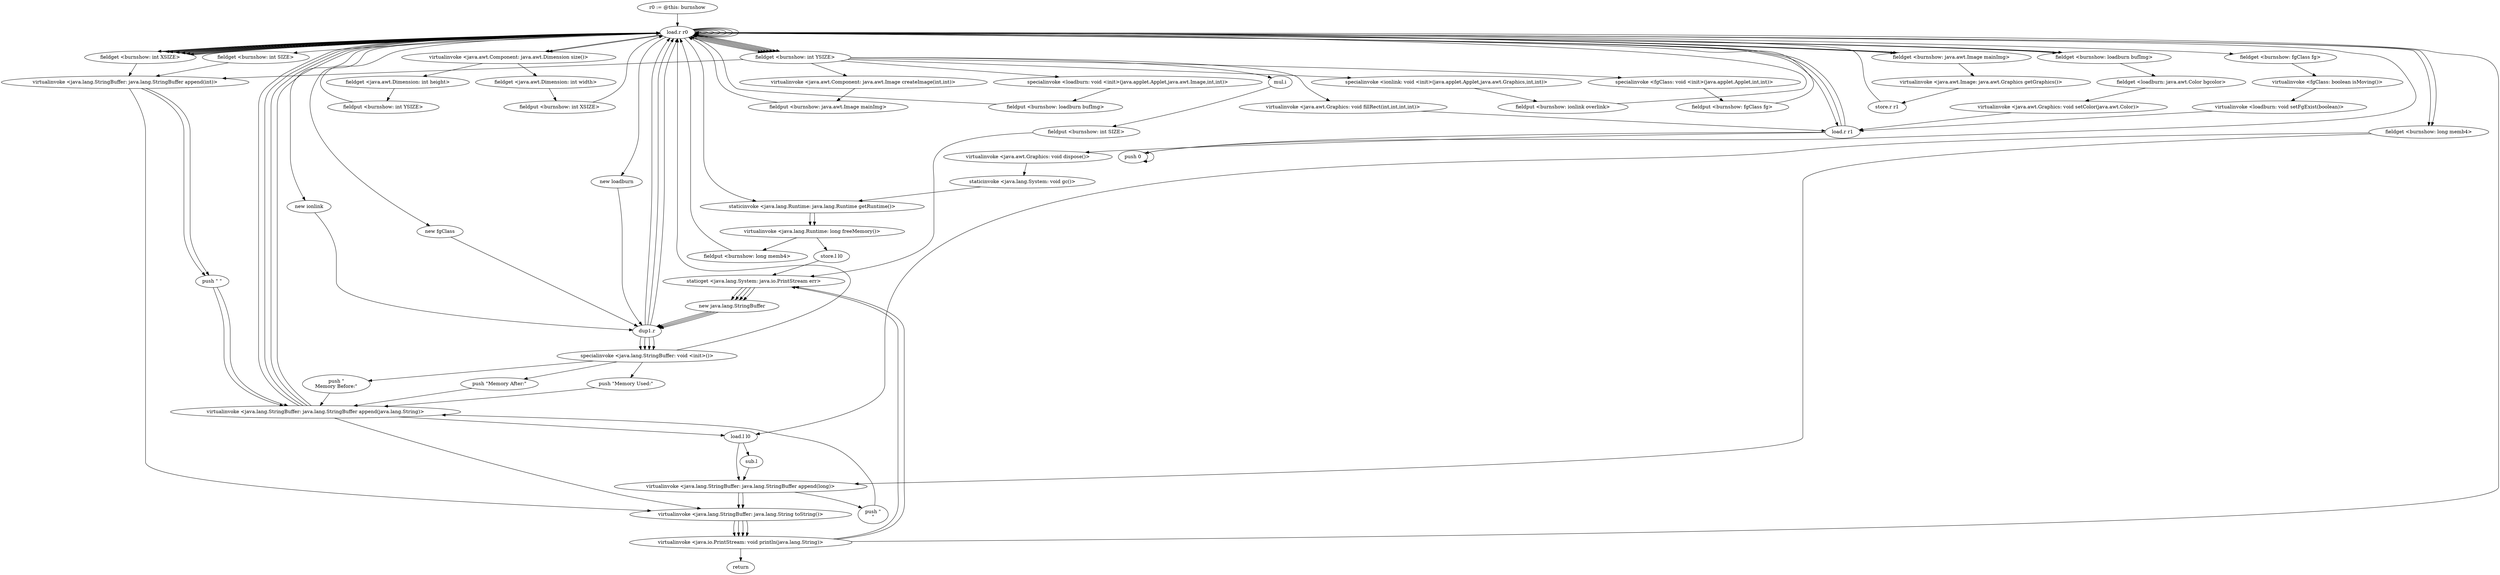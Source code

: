 digraph "" {
    "r0 := @this: burnshow"
    "load.r r0"
    "r0 := @this: burnshow"->"load.r r0";
    "staticinvoke <java.lang.Runtime: java.lang.Runtime getRuntime()>"
    "load.r r0"->"staticinvoke <java.lang.Runtime: java.lang.Runtime getRuntime()>";
    "virtualinvoke <java.lang.Runtime: long freeMemory()>"
    "staticinvoke <java.lang.Runtime: java.lang.Runtime getRuntime()>"->"virtualinvoke <java.lang.Runtime: long freeMemory()>";
    "fieldput <burnshow: long memb4>"
    "virtualinvoke <java.lang.Runtime: long freeMemory()>"->"fieldput <burnshow: long memb4>";
    "fieldput <burnshow: long memb4>"->"load.r r0";
    "load.r r0"->"load.r r0";
    "virtualinvoke <java.awt.Component: java.awt.Dimension size()>"
    "load.r r0"->"virtualinvoke <java.awt.Component: java.awt.Dimension size()>";
    "fieldget <java.awt.Dimension: int width>"
    "virtualinvoke <java.awt.Component: java.awt.Dimension size()>"->"fieldget <java.awt.Dimension: int width>";
    "fieldput <burnshow: int XSIZE>"
    "fieldget <java.awt.Dimension: int width>"->"fieldput <burnshow: int XSIZE>";
    "fieldput <burnshow: int XSIZE>"->"load.r r0";
    "load.r r0"->"load.r r0";
    "load.r r0"->"virtualinvoke <java.awt.Component: java.awt.Dimension size()>";
    "fieldget <java.awt.Dimension: int height>"
    "virtualinvoke <java.awt.Component: java.awt.Dimension size()>"->"fieldget <java.awt.Dimension: int height>";
    "fieldput <burnshow: int YSIZE>"
    "fieldget <java.awt.Dimension: int height>"->"fieldput <burnshow: int YSIZE>";
    "fieldput <burnshow: int YSIZE>"->"load.r r0";
    "load.r r0"->"load.r r0";
    "fieldget <burnshow: int XSIZE>"
    "load.r r0"->"fieldget <burnshow: int XSIZE>";
    "fieldget <burnshow: int XSIZE>"->"load.r r0";
    "fieldget <burnshow: int YSIZE>"
    "load.r r0"->"fieldget <burnshow: int YSIZE>";
    "mul.i"
    "fieldget <burnshow: int YSIZE>"->"mul.i";
    "fieldput <burnshow: int SIZE>"
    "mul.i"->"fieldput <burnshow: int SIZE>";
    "staticget <java.lang.System: java.io.PrintStream err>"
    "fieldput <burnshow: int SIZE>"->"staticget <java.lang.System: java.io.PrintStream err>";
    "new java.lang.StringBuffer"
    "staticget <java.lang.System: java.io.PrintStream err>"->"new java.lang.StringBuffer";
    "dup1.r"
    "new java.lang.StringBuffer"->"dup1.r";
    "specialinvoke <java.lang.StringBuffer: void <init>()>"
    "dup1.r"->"specialinvoke <java.lang.StringBuffer: void <init>()>";
    "specialinvoke <java.lang.StringBuffer: void <init>()>"->"load.r r0";
    "load.r r0"->"fieldget <burnshow: int XSIZE>";
    "virtualinvoke <java.lang.StringBuffer: java.lang.StringBuffer append(int)>"
    "fieldget <burnshow: int XSIZE>"->"virtualinvoke <java.lang.StringBuffer: java.lang.StringBuffer append(int)>";
    "push \" \""
    "virtualinvoke <java.lang.StringBuffer: java.lang.StringBuffer append(int)>"->"push \" \"";
    "virtualinvoke <java.lang.StringBuffer: java.lang.StringBuffer append(java.lang.String)>"
    "push \" \""->"virtualinvoke <java.lang.StringBuffer: java.lang.StringBuffer append(java.lang.String)>";
    "virtualinvoke <java.lang.StringBuffer: java.lang.StringBuffer append(java.lang.String)>"->"load.r r0";
    "load.r r0"->"fieldget <burnshow: int YSIZE>";
    "fieldget <burnshow: int YSIZE>"->"virtualinvoke <java.lang.StringBuffer: java.lang.StringBuffer append(int)>";
    "virtualinvoke <java.lang.StringBuffer: java.lang.StringBuffer append(int)>"->"push \" \"";
    "push \" \""->"virtualinvoke <java.lang.StringBuffer: java.lang.StringBuffer append(java.lang.String)>";
    "virtualinvoke <java.lang.StringBuffer: java.lang.StringBuffer append(java.lang.String)>"->"load.r r0";
    "fieldget <burnshow: int SIZE>"
    "load.r r0"->"fieldget <burnshow: int SIZE>";
    "fieldget <burnshow: int SIZE>"->"virtualinvoke <java.lang.StringBuffer: java.lang.StringBuffer append(int)>";
    "virtualinvoke <java.lang.StringBuffer: java.lang.String toString()>"
    "virtualinvoke <java.lang.StringBuffer: java.lang.StringBuffer append(int)>"->"virtualinvoke <java.lang.StringBuffer: java.lang.String toString()>";
    "virtualinvoke <java.io.PrintStream: void println(java.lang.String)>"
    "virtualinvoke <java.lang.StringBuffer: java.lang.String toString()>"->"virtualinvoke <java.io.PrintStream: void println(java.lang.String)>";
    "virtualinvoke <java.io.PrintStream: void println(java.lang.String)>"->"load.r r0";
    "load.r r0"->"load.r r0";
    "load.r r0"->"load.r r0";
    "load.r r0"->"fieldget <burnshow: int XSIZE>";
    "fieldget <burnshow: int XSIZE>"->"load.r r0";
    "load.r r0"->"fieldget <burnshow: int YSIZE>";
    "virtualinvoke <java.awt.Component: java.awt.Image createImage(int,int)>"
    "fieldget <burnshow: int YSIZE>"->"virtualinvoke <java.awt.Component: java.awt.Image createImage(int,int)>";
    "fieldput <burnshow: java.awt.Image mainImg>"
    "virtualinvoke <java.awt.Component: java.awt.Image createImage(int,int)>"->"fieldput <burnshow: java.awt.Image mainImg>";
    "fieldput <burnshow: java.awt.Image mainImg>"->"load.r r0";
    "fieldget <burnshow: java.awt.Image mainImg>"
    "load.r r0"->"fieldget <burnshow: java.awt.Image mainImg>";
    "virtualinvoke <java.awt.Image: java.awt.Graphics getGraphics()>"
    "fieldget <burnshow: java.awt.Image mainImg>"->"virtualinvoke <java.awt.Image: java.awt.Graphics getGraphics()>";
    "store.r r1"
    "virtualinvoke <java.awt.Image: java.awt.Graphics getGraphics()>"->"store.r r1";
    "store.r r1"->"load.r r0";
    "new loadburn"
    "load.r r0"->"new loadburn";
    "new loadburn"->"dup1.r";
    "dup1.r"->"load.r r0";
    "load.r r0"->"load.r r0";
    "load.r r0"->"fieldget <burnshow: java.awt.Image mainImg>";
    "fieldget <burnshow: java.awt.Image mainImg>"->"load.r r0";
    "load.r r0"->"fieldget <burnshow: int XSIZE>";
    "fieldget <burnshow: int XSIZE>"->"load.r r0";
    "load.r r0"->"fieldget <burnshow: int YSIZE>";
    "specialinvoke <loadburn: void <init>(java.applet.Applet,java.awt.Image,int,int)>"
    "fieldget <burnshow: int YSIZE>"->"specialinvoke <loadburn: void <init>(java.applet.Applet,java.awt.Image,int,int)>";
    "fieldput <burnshow: loadburn bufImg>"
    "specialinvoke <loadburn: void <init>(java.applet.Applet,java.awt.Image,int,int)>"->"fieldput <burnshow: loadburn bufImg>";
    "fieldput <burnshow: loadburn bufImg>"->"load.r r0";
    "new ionlink"
    "load.r r0"->"new ionlink";
    "new ionlink"->"dup1.r";
    "dup1.r"->"load.r r0";
    "load.r r1"
    "load.r r0"->"load.r r1";
    "load.r r1"->"load.r r0";
    "load.r r0"->"fieldget <burnshow: int XSIZE>";
    "fieldget <burnshow: int XSIZE>"->"load.r r0";
    "load.r r0"->"fieldget <burnshow: int YSIZE>";
    "specialinvoke <ionlink: void <init>(java.applet.Applet,java.awt.Graphics,int,int)>"
    "fieldget <burnshow: int YSIZE>"->"specialinvoke <ionlink: void <init>(java.applet.Applet,java.awt.Graphics,int,int)>";
    "fieldput <burnshow: ionlink overlink>"
    "specialinvoke <ionlink: void <init>(java.applet.Applet,java.awt.Graphics,int,int)>"->"fieldput <burnshow: ionlink overlink>";
    "fieldput <burnshow: ionlink overlink>"->"load.r r0";
    "new fgClass"
    "load.r r0"->"new fgClass";
    "new fgClass"->"dup1.r";
    "dup1.r"->"load.r r0";
    "load.r r0"->"load.r r0";
    "load.r r0"->"fieldget <burnshow: int XSIZE>";
    "fieldget <burnshow: int XSIZE>"->"load.r r0";
    "load.r r0"->"fieldget <burnshow: int YSIZE>";
    "specialinvoke <fgClass: void <init>(java.applet.Applet,int,int)>"
    "fieldget <burnshow: int YSIZE>"->"specialinvoke <fgClass: void <init>(java.applet.Applet,int,int)>";
    "fieldput <burnshow: fgClass fg>"
    "specialinvoke <fgClass: void <init>(java.applet.Applet,int,int)>"->"fieldput <burnshow: fgClass fg>";
    "fieldput <burnshow: fgClass fg>"->"load.r r0";
    "fieldget <burnshow: loadburn bufImg>"
    "load.r r0"->"fieldget <burnshow: loadburn bufImg>";
    "fieldget <burnshow: loadburn bufImg>"->"load.r r0";
    "fieldget <burnshow: fgClass fg>"
    "load.r r0"->"fieldget <burnshow: fgClass fg>";
    "virtualinvoke <fgClass: boolean isMoving()>"
    "fieldget <burnshow: fgClass fg>"->"virtualinvoke <fgClass: boolean isMoving()>";
    "virtualinvoke <loadburn: void setFgExist(boolean)>"
    "virtualinvoke <fgClass: boolean isMoving()>"->"virtualinvoke <loadburn: void setFgExist(boolean)>";
    "virtualinvoke <loadburn: void setFgExist(boolean)>"->"load.r r1";
    "load.r r1"->"load.r r0";
    "load.r r0"->"fieldget <burnshow: loadburn bufImg>";
    "fieldget <loadburn: java.awt.Color bgcolor>"
    "fieldget <burnshow: loadburn bufImg>"->"fieldget <loadburn: java.awt.Color bgcolor>";
    "virtualinvoke <java.awt.Graphics: void setColor(java.awt.Color)>"
    "fieldget <loadburn: java.awt.Color bgcolor>"->"virtualinvoke <java.awt.Graphics: void setColor(java.awt.Color)>";
    "virtualinvoke <java.awt.Graphics: void setColor(java.awt.Color)>"->"load.r r1";
    "push 0"
    "load.r r1"->"push 0";
    "push 0"->"push 0";
    "push 0"->"load.r r0";
    "load.r r0"->"fieldget <burnshow: int XSIZE>";
    "fieldget <burnshow: int XSIZE>"->"load.r r0";
    "load.r r0"->"fieldget <burnshow: int YSIZE>";
    "virtualinvoke <java.awt.Graphics: void fillRect(int,int,int,int)>"
    "fieldget <burnshow: int YSIZE>"->"virtualinvoke <java.awt.Graphics: void fillRect(int,int,int,int)>";
    "virtualinvoke <java.awt.Graphics: void fillRect(int,int,int,int)>"->"load.r r1";
    "virtualinvoke <java.awt.Graphics: void dispose()>"
    "load.r r1"->"virtualinvoke <java.awt.Graphics: void dispose()>";
    "staticinvoke <java.lang.System: void gc()>"
    "virtualinvoke <java.awt.Graphics: void dispose()>"->"staticinvoke <java.lang.System: void gc()>";
    "staticinvoke <java.lang.System: void gc()>"->"staticinvoke <java.lang.Runtime: java.lang.Runtime getRuntime()>";
    "staticinvoke <java.lang.Runtime: java.lang.Runtime getRuntime()>"->"virtualinvoke <java.lang.Runtime: long freeMemory()>";
    "store.l l0"
    "virtualinvoke <java.lang.Runtime: long freeMemory()>"->"store.l l0";
    "store.l l0"->"staticget <java.lang.System: java.io.PrintStream err>";
    "staticget <java.lang.System: java.io.PrintStream err>"->"new java.lang.StringBuffer";
    "new java.lang.StringBuffer"->"dup1.r";
    "dup1.r"->"specialinvoke <java.lang.StringBuffer: void <init>()>";
    "push \"\nMemory Before:\""
    "specialinvoke <java.lang.StringBuffer: void <init>()>"->"push \"\nMemory Before:\"";
    "push \"\nMemory Before:\""->"virtualinvoke <java.lang.StringBuffer: java.lang.StringBuffer append(java.lang.String)>";
    "virtualinvoke <java.lang.StringBuffer: java.lang.StringBuffer append(java.lang.String)>"->"load.r r0";
    "fieldget <burnshow: long memb4>"
    "load.r r0"->"fieldget <burnshow: long memb4>";
    "virtualinvoke <java.lang.StringBuffer: java.lang.StringBuffer append(long)>"
    "fieldget <burnshow: long memb4>"->"virtualinvoke <java.lang.StringBuffer: java.lang.StringBuffer append(long)>";
    "virtualinvoke <java.lang.StringBuffer: java.lang.StringBuffer append(long)>"->"virtualinvoke <java.lang.StringBuffer: java.lang.String toString()>";
    "virtualinvoke <java.lang.StringBuffer: java.lang.String toString()>"->"virtualinvoke <java.io.PrintStream: void println(java.lang.String)>";
    "virtualinvoke <java.io.PrintStream: void println(java.lang.String)>"->"staticget <java.lang.System: java.io.PrintStream err>";
    "staticget <java.lang.System: java.io.PrintStream err>"->"new java.lang.StringBuffer";
    "new java.lang.StringBuffer"->"dup1.r";
    "dup1.r"->"specialinvoke <java.lang.StringBuffer: void <init>()>";
    "push \"Memory After:\""
    "specialinvoke <java.lang.StringBuffer: void <init>()>"->"push \"Memory After:\"";
    "push \"Memory After:\""->"virtualinvoke <java.lang.StringBuffer: java.lang.StringBuffer append(java.lang.String)>";
    "load.l l0"
    "virtualinvoke <java.lang.StringBuffer: java.lang.StringBuffer append(java.lang.String)>"->"load.l l0";
    "load.l l0"->"virtualinvoke <java.lang.StringBuffer: java.lang.StringBuffer append(long)>";
    "virtualinvoke <java.lang.StringBuffer: java.lang.StringBuffer append(long)>"->"virtualinvoke <java.lang.StringBuffer: java.lang.String toString()>";
    "virtualinvoke <java.lang.StringBuffer: java.lang.String toString()>"->"virtualinvoke <java.io.PrintStream: void println(java.lang.String)>";
    "virtualinvoke <java.io.PrintStream: void println(java.lang.String)>"->"staticget <java.lang.System: java.io.PrintStream err>";
    "staticget <java.lang.System: java.io.PrintStream err>"->"new java.lang.StringBuffer";
    "new java.lang.StringBuffer"->"dup1.r";
    "dup1.r"->"specialinvoke <java.lang.StringBuffer: void <init>()>";
    "push \"Memory Used:\""
    "specialinvoke <java.lang.StringBuffer: void <init>()>"->"push \"Memory Used:\"";
    "push \"Memory Used:\""->"virtualinvoke <java.lang.StringBuffer: java.lang.StringBuffer append(java.lang.String)>";
    "virtualinvoke <java.lang.StringBuffer: java.lang.StringBuffer append(java.lang.String)>"->"load.r r0";
    "load.r r0"->"fieldget <burnshow: long memb4>";
    "fieldget <burnshow: long memb4>"->"load.l l0";
    "sub.l"
    "load.l l0"->"sub.l";
    "sub.l"->"virtualinvoke <java.lang.StringBuffer: java.lang.StringBuffer append(long)>";
    "push \"\n\""
    "virtualinvoke <java.lang.StringBuffer: java.lang.StringBuffer append(long)>"->"push \"\n\"";
    "push \"\n\""->"virtualinvoke <java.lang.StringBuffer: java.lang.StringBuffer append(java.lang.String)>";
    "virtualinvoke <java.lang.StringBuffer: java.lang.StringBuffer append(java.lang.String)>"->"virtualinvoke <java.lang.StringBuffer: java.lang.String toString()>";
    "virtualinvoke <java.lang.StringBuffer: java.lang.String toString()>"->"virtualinvoke <java.io.PrintStream: void println(java.lang.String)>";
    "return"
    "virtualinvoke <java.io.PrintStream: void println(java.lang.String)>"->"return";
}
